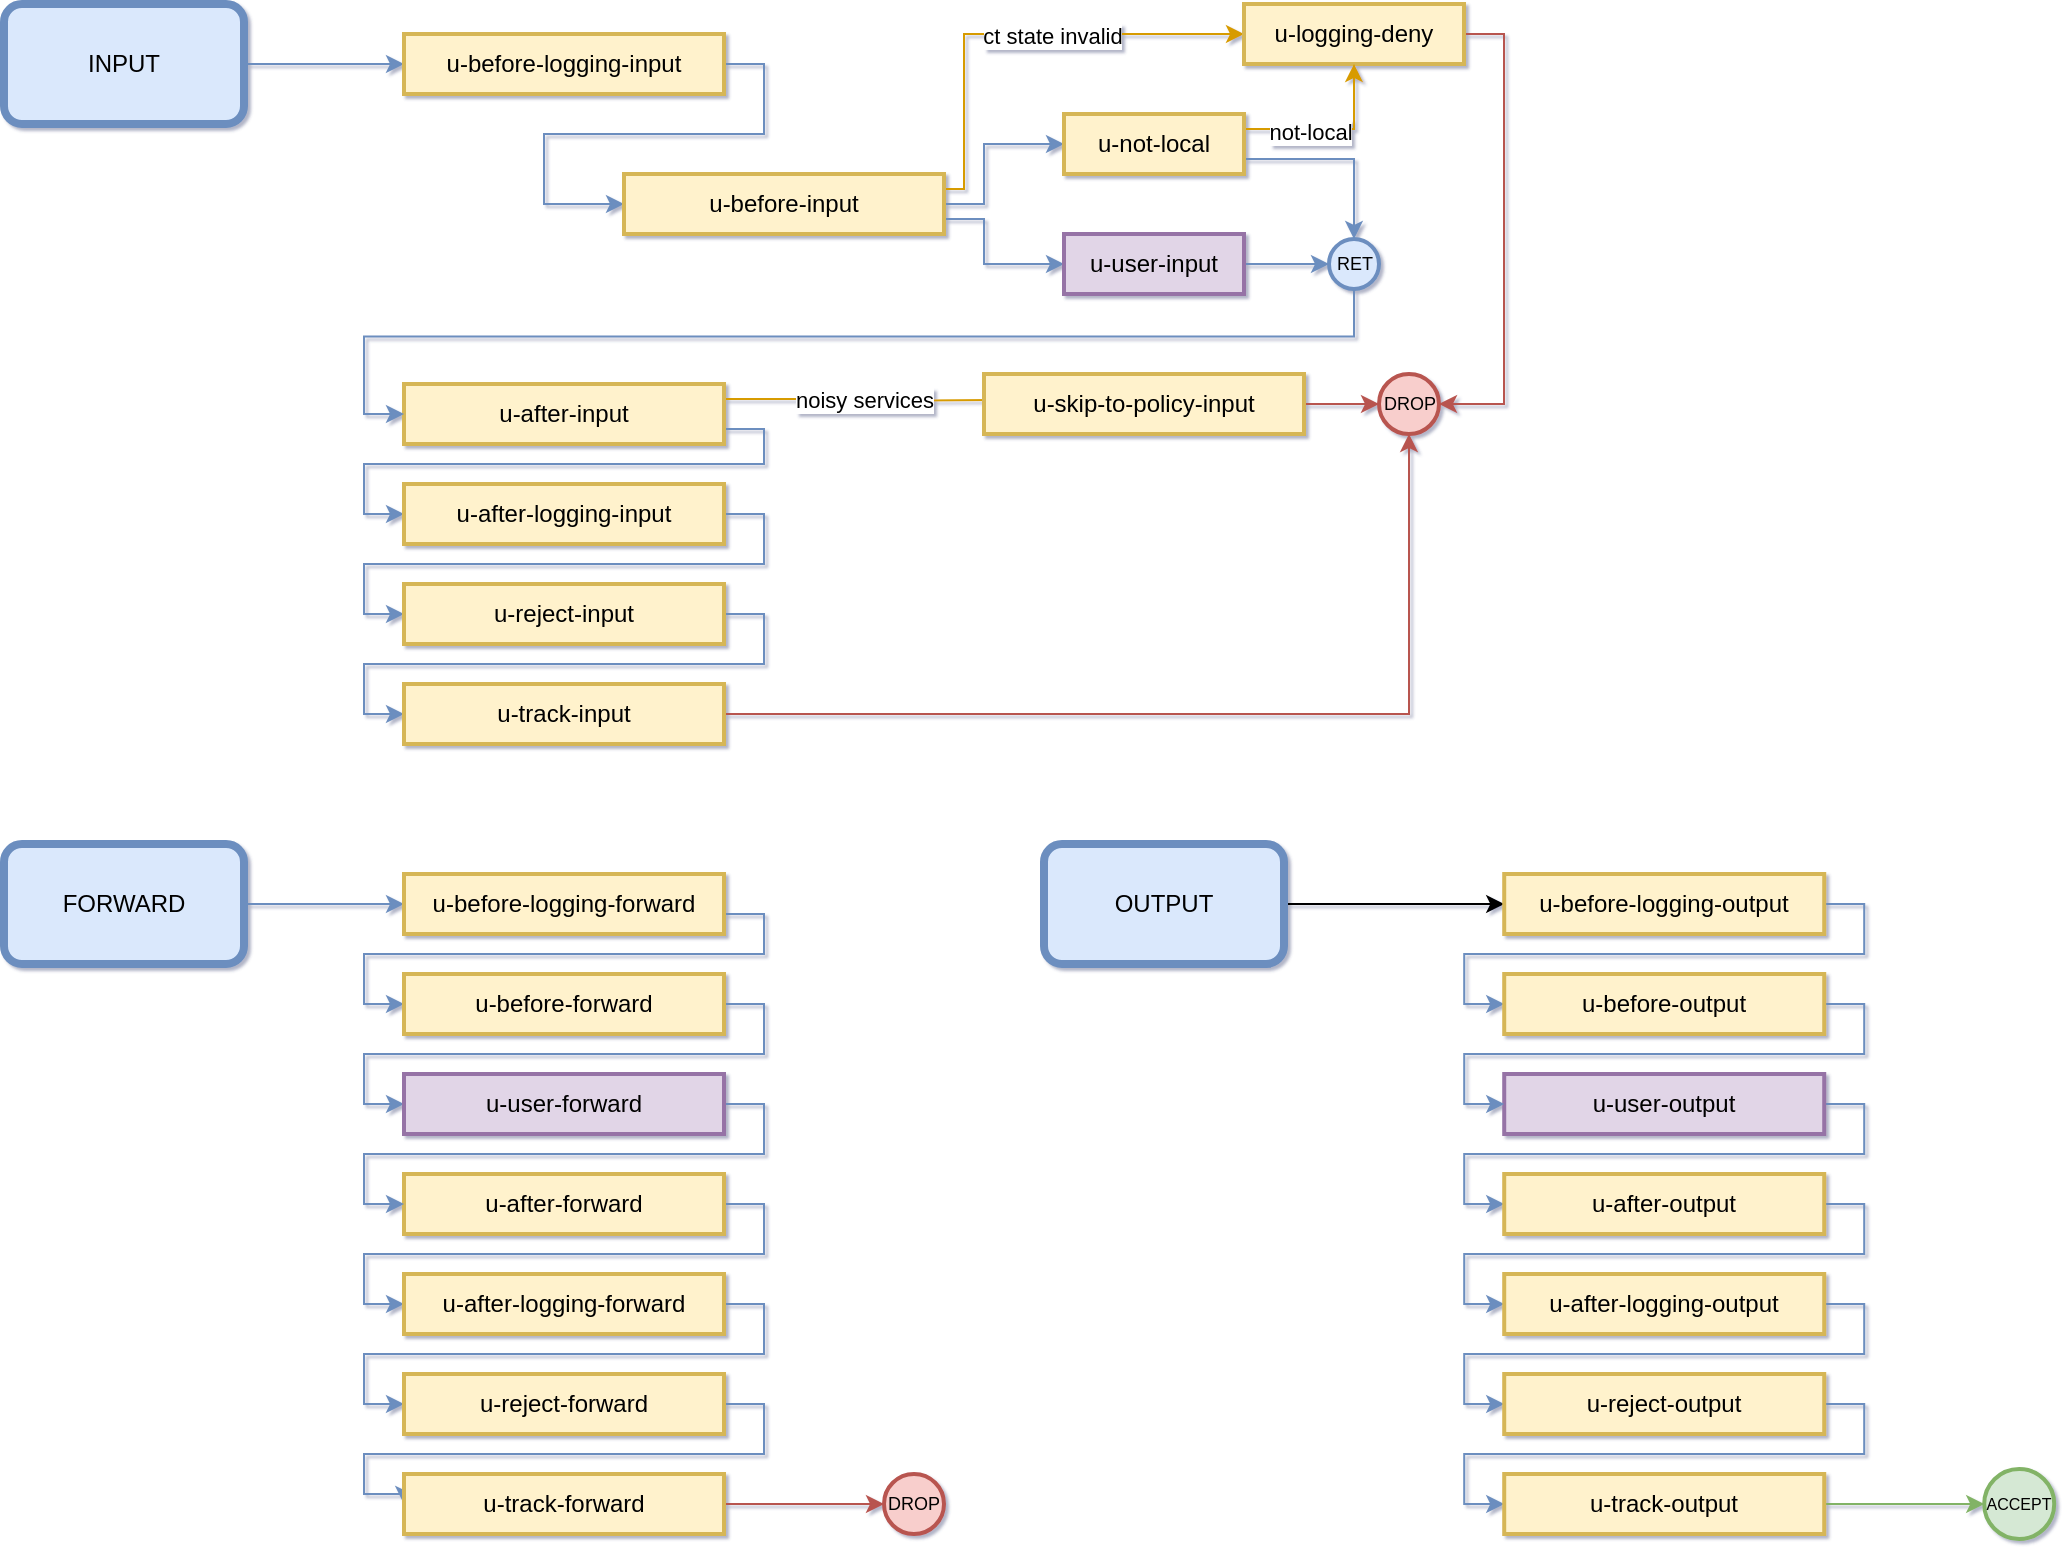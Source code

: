 <mxfile version="12.4.2" type="device" pages="1"><diagram name="Page-1" id="c7558073-3199-34d8-9f00-42111426c3f3"><mxGraphModel dx="1092" dy="989" grid="1" gridSize="10" guides="1" tooltips="1" connect="1" arrows="1" fold="1" page="1" pageScale="1" pageWidth="1654" pageHeight="1169" background="#ffffff" math="0" shadow="1"><root><mxCell id="0"/><mxCell id="1" parent="0"/><mxCell id="Vr9JpfANNutJ7T_xAA2R-115" style="edgeStyle=orthogonalEdgeStyle;rounded=0;orthogonalLoop=1;jettySize=auto;html=1;exitX=1;exitY=0.5;exitDx=0;exitDy=0;entryX=0;entryY=0.5;entryDx=0;entryDy=0;fillColor=#dae8fc;strokeColor=#6c8ebf;" parent="1" source="Vr9JpfANNutJ7T_xAA2R-98" target="Vr9JpfANNutJ7T_xAA2R-102" edge="1"><mxGeometry relative="1" as="geometry"/></mxCell><mxCell id="Vr9JpfANNutJ7T_xAA2R-98" value="INPUT" style="rounded=1;whiteSpace=wrap;html=1;strokeWidth=4;fillColor=#dae8fc;strokeColor=#6c8ebf;" parent="1" vertex="1"><mxGeometry x="80" y="35" width="120" height="60" as="geometry"/></mxCell><mxCell id="Vr9JpfANNutJ7T_xAA2R-160" style="edgeStyle=orthogonalEdgeStyle;rounded=0;orthogonalLoop=1;jettySize=auto;html=1;exitX=1;exitY=0.5;exitDx=0;exitDy=0;entryX=0;entryY=0.5;entryDx=0;entryDy=0;fontSize=11;fillColor=#dae8fc;strokeColor=#6c8ebf;" parent="1" source="Vr9JpfANNutJ7T_xAA2R-100" target="Vr9JpfANNutJ7T_xAA2R-147" edge="1"><mxGeometry relative="1" as="geometry"/></mxCell><mxCell id="Vr9JpfANNutJ7T_xAA2R-100" value="FORWARD" style="rounded=1;whiteSpace=wrap;html=1;strokeWidth=4;fillColor=#dae8fc;strokeColor=#6c8ebf;" parent="1" vertex="1"><mxGeometry x="80" y="455" width="120" height="60" as="geometry"/></mxCell><mxCell id="Vr9JpfANNutJ7T_xAA2R-186" style="edgeStyle=orthogonalEdgeStyle;rounded=0;orthogonalLoop=1;jettySize=auto;html=1;exitX=1;exitY=0.5;exitDx=0;exitDy=0;entryX=0;entryY=0.5;entryDx=0;entryDy=0;fontSize=8;" parent="1" source="Vr9JpfANNutJ7T_xAA2R-101" target="Vr9JpfANNutJ7T_xAA2R-156" edge="1"><mxGeometry relative="1" as="geometry"/></mxCell><mxCell id="Vr9JpfANNutJ7T_xAA2R-101" value="OUTPUT" style="rounded=1;whiteSpace=wrap;html=1;strokeWidth=4;fillColor=#dae8fc;strokeColor=#6c8ebf;" parent="1" vertex="1"><mxGeometry x="600" y="455" width="120" height="60" as="geometry"/></mxCell><mxCell id="Vr9JpfANNutJ7T_xAA2R-146" style="edgeStyle=orthogonalEdgeStyle;rounded=0;orthogonalLoop=1;jettySize=auto;html=1;exitX=1;exitY=0.5;exitDx=0;exitDy=0;fontSize=11;fillColor=#dae8fc;strokeColor=#6c8ebf;entryX=0;entryY=0.5;entryDx=0;entryDy=0;" parent="1" source="Vr9JpfANNutJ7T_xAA2R-102" target="Vr9JpfANNutJ7T_xAA2R-103" edge="1"><mxGeometry relative="1" as="geometry"><mxPoint x="350" y="135" as="targetPoint"/><Array as="points"><mxPoint x="460" y="65"/><mxPoint x="460" y="100"/><mxPoint x="350" y="100"/><mxPoint x="350" y="135"/></Array></mxGeometry></mxCell><mxCell id="Vr9JpfANNutJ7T_xAA2R-102" value="u-before-logging-input" style="rounded=0;whiteSpace=wrap;html=1;strokeWidth=2;fillColor=#fff2cc;strokeColor=#d6b656;" parent="1" vertex="1"><mxGeometry x="280" y="50" width="160" height="30" as="geometry"/></mxCell><mxCell id="Vr9JpfANNutJ7T_xAA2R-121" style="edgeStyle=orthogonalEdgeStyle;rounded=0;orthogonalLoop=1;jettySize=auto;html=1;exitX=1;exitY=0.5;exitDx=0;exitDy=0;entryX=0;entryY=0.5;entryDx=0;entryDy=0;fillColor=#dae8fc;strokeColor=#6c8ebf;" parent="1" source="Vr9JpfANNutJ7T_xAA2R-103" target="Vr9JpfANNutJ7T_xAA2R-106" edge="1"><mxGeometry relative="1" as="geometry"><Array as="points"><mxPoint x="570" y="135"/><mxPoint x="570" y="105"/></Array></mxGeometry></mxCell><mxCell id="Vr9JpfANNutJ7T_xAA2R-124" style="edgeStyle=orthogonalEdgeStyle;rounded=0;orthogonalLoop=1;jettySize=auto;html=1;exitX=1;exitY=0.25;exitDx=0;exitDy=0;entryX=0;entryY=0.5;entryDx=0;entryDy=0;fontSize=11;fillColor=#ffe6cc;strokeColor=#d79b00;" parent="1" source="Vr9JpfANNutJ7T_xAA2R-103" target="Vr9JpfANNutJ7T_xAA2R-105" edge="1"><mxGeometry relative="1" as="geometry"><mxPoint x="730" y="50" as="targetPoint"/><Array as="points"><mxPoint x="560" y="128"/><mxPoint x="560" y="50"/></Array></mxGeometry></mxCell><mxCell id="Vr9JpfANNutJ7T_xAA2R-125" value="ct state invalid" style="text;html=1;align=center;verticalAlign=middle;resizable=0;points=[];;labelBackgroundColor=#ffffff;fontSize=11;" parent="Vr9JpfANNutJ7T_xAA2R-124" vertex="1" connectable="0"><mxGeometry x="0.154" y="-1" relative="1" as="geometry"><mxPoint as="offset"/></mxGeometry></mxCell><mxCell id="Vr9JpfANNutJ7T_xAA2R-129" style="edgeStyle=orthogonalEdgeStyle;rounded=0;orthogonalLoop=1;jettySize=auto;html=1;exitX=1;exitY=0.75;exitDx=0;exitDy=0;entryX=0;entryY=0.5;entryDx=0;entryDy=0;fontSize=11;fillColor=#dae8fc;strokeColor=#6c8ebf;" parent="1" source="Vr9JpfANNutJ7T_xAA2R-103" target="Vr9JpfANNutJ7T_xAA2R-107" edge="1"><mxGeometry relative="1" as="geometry"><Array as="points"><mxPoint x="570" y="143"/><mxPoint x="570" y="165"/></Array></mxGeometry></mxCell><mxCell id="Vr9JpfANNutJ7T_xAA2R-103" value="u-before-input" style="rounded=0;whiteSpace=wrap;html=1;strokeWidth=2;fillColor=#fff2cc;strokeColor=#d6b656;" parent="1" vertex="1"><mxGeometry x="390" y="120" width="160" height="30" as="geometry"/></mxCell><mxCell id="Vr9JpfANNutJ7T_xAA2R-140" value="noisy services" style="edgeStyle=orthogonalEdgeStyle;rounded=0;orthogonalLoop=1;jettySize=auto;html=1;exitX=1;exitY=0.25;exitDx=0;exitDy=0;fontSize=11;fillColor=#ffe6cc;strokeColor=#d79b00;" parent="1" source="Vr9JpfANNutJ7T_xAA2R-104" edge="1"><mxGeometry relative="1" as="geometry"><mxPoint x="580" y="233" as="targetPoint"/></mxGeometry></mxCell><mxCell id="Vr9JpfANNutJ7T_xAA2R-141" style="edgeStyle=orthogonalEdgeStyle;rounded=0;orthogonalLoop=1;jettySize=auto;html=1;exitX=1;exitY=0.75;exitDx=0;exitDy=0;entryX=0;entryY=0.5;entryDx=0;entryDy=0;fontSize=11;fillColor=#dae8fc;strokeColor=#6c8ebf;" parent="1" source="Vr9JpfANNutJ7T_xAA2R-104" target="Vr9JpfANNutJ7T_xAA2R-108" edge="1"><mxGeometry relative="1" as="geometry"><Array as="points"><mxPoint x="460" y="248"/><mxPoint x="460" y="265"/><mxPoint x="260" y="265"/><mxPoint x="260" y="290"/></Array></mxGeometry></mxCell><mxCell id="Vr9JpfANNutJ7T_xAA2R-104" value="u-after-input" style="rounded=0;whiteSpace=wrap;html=1;strokeWidth=2;fillColor=#fff2cc;strokeColor=#d6b656;" parent="1" vertex="1"><mxGeometry x="280" y="225" width="160" height="30" as="geometry"/></mxCell><mxCell id="Vr9JpfANNutJ7T_xAA2R-120" style="edgeStyle=orthogonalEdgeStyle;rounded=0;orthogonalLoop=1;jettySize=auto;html=1;entryX=1;entryY=0.5;entryDx=0;entryDy=0;fillColor=#f8cecc;strokeColor=#b85450;exitX=1;exitY=0.5;exitDx=0;exitDy=0;" parent="1" source="Vr9JpfANNutJ7T_xAA2R-105" target="Vr9JpfANNutJ7T_xAA2R-119" edge="1"><mxGeometry relative="1" as="geometry"><mxPoint x="970" y="30" as="sourcePoint"/></mxGeometry></mxCell><mxCell id="Vr9JpfANNutJ7T_xAA2R-105" value="u-logging-deny" style="rounded=0;whiteSpace=wrap;html=1;strokeWidth=2;fillColor=#fff2cc;strokeColor=#d6b656;" parent="1" vertex="1"><mxGeometry x="700" y="35" width="110" height="30" as="geometry"/></mxCell><mxCell id="Vr9JpfANNutJ7T_xAA2R-122" style="edgeStyle=orthogonalEdgeStyle;rounded=0;orthogonalLoop=1;jettySize=auto;html=1;exitX=1;exitY=0.25;exitDx=0;exitDy=0;fillColor=#ffe6cc;strokeColor=#d79b00;entryX=0.5;entryY=1;entryDx=0;entryDy=0;" parent="1" source="Vr9JpfANNutJ7T_xAA2R-106" target="Vr9JpfANNutJ7T_xAA2R-105" edge="1"><mxGeometry relative="1" as="geometry"><mxPoint x="840" y="90" as="targetPoint"/></mxGeometry></mxCell><mxCell id="Vr9JpfANNutJ7T_xAA2R-126" value="not-local&lt;br&gt;" style="text;html=1;align=center;verticalAlign=middle;resizable=0;points=[];;labelBackgroundColor=#ffffff;fontSize=11;" parent="Vr9JpfANNutJ7T_xAA2R-122" vertex="1" connectable="0"><mxGeometry x="-0.257" y="-1" relative="1" as="geometry"><mxPoint as="offset"/></mxGeometry></mxCell><mxCell id="Vr9JpfANNutJ7T_xAA2R-157" style="edgeStyle=orthogonalEdgeStyle;rounded=0;orthogonalLoop=1;jettySize=auto;html=1;exitX=1;exitY=0.75;exitDx=0;exitDy=0;entryX=0.5;entryY=0;entryDx=0;entryDy=0;fontSize=11;fillColor=#dae8fc;strokeColor=#6c8ebf;" parent="1" source="Vr9JpfANNutJ7T_xAA2R-106" target="Vr9JpfANNutJ7T_xAA2R-131" edge="1"><mxGeometry relative="1" as="geometry"/></mxCell><mxCell id="Vr9JpfANNutJ7T_xAA2R-106" value="u-not-local" style="rounded=0;whiteSpace=wrap;html=1;strokeWidth=2;fillColor=#fff2cc;strokeColor=#d6b656;" parent="1" vertex="1"><mxGeometry x="610" y="90" width="90" height="30" as="geometry"/></mxCell><mxCell id="Vr9JpfANNutJ7T_xAA2R-158" style="edgeStyle=orthogonalEdgeStyle;rounded=0;orthogonalLoop=1;jettySize=auto;html=1;exitX=1;exitY=0.5;exitDx=0;exitDy=0;entryX=0;entryY=0.5;entryDx=0;entryDy=0;fontSize=11;fillColor=#dae8fc;strokeColor=#6c8ebf;" parent="1" source="Vr9JpfANNutJ7T_xAA2R-107" target="Vr9JpfANNutJ7T_xAA2R-131" edge="1"><mxGeometry relative="1" as="geometry"/></mxCell><mxCell id="Vr9JpfANNutJ7T_xAA2R-107" value="u-user-input" style="rounded=0;whiteSpace=wrap;html=1;strokeWidth=2;fillColor=#e1d5e7;strokeColor=#9673a6;" parent="1" vertex="1"><mxGeometry x="610" y="150" width="90" height="30" as="geometry"/></mxCell><mxCell id="Vr9JpfANNutJ7T_xAA2R-143" style="edgeStyle=orthogonalEdgeStyle;rounded=0;orthogonalLoop=1;jettySize=auto;html=1;exitX=1;exitY=0.5;exitDx=0;exitDy=0;entryX=0;entryY=0.5;entryDx=0;entryDy=0;fontSize=11;fillColor=#dae8fc;strokeColor=#6c8ebf;" parent="1" source="Vr9JpfANNutJ7T_xAA2R-108" target="Vr9JpfANNutJ7T_xAA2R-109" edge="1"><mxGeometry relative="1" as="geometry"><Array as="points"><mxPoint x="460" y="290"/><mxPoint x="460" y="315"/><mxPoint x="260" y="315"/><mxPoint x="260" y="340"/></Array></mxGeometry></mxCell><mxCell id="Vr9JpfANNutJ7T_xAA2R-108" value="u-after-logging-input" style="rounded=0;whiteSpace=wrap;html=1;strokeWidth=2;fillColor=#fff2cc;strokeColor=#d6b656;" parent="1" vertex="1"><mxGeometry x="280" y="275" width="160" height="30" as="geometry"/></mxCell><mxCell id="Vr9JpfANNutJ7T_xAA2R-144" style="edgeStyle=orthogonalEdgeStyle;rounded=0;orthogonalLoop=1;jettySize=auto;html=1;exitX=1;exitY=0.5;exitDx=0;exitDy=0;entryX=0;entryY=0.5;entryDx=0;entryDy=0;fontSize=11;fillColor=#dae8fc;strokeColor=#6c8ebf;" parent="1" source="Vr9JpfANNutJ7T_xAA2R-109" target="Vr9JpfANNutJ7T_xAA2R-110" edge="1"><mxGeometry relative="1" as="geometry"><Array as="points"><mxPoint x="460" y="340"/><mxPoint x="460" y="365"/><mxPoint x="260" y="365"/><mxPoint x="260" y="390"/></Array></mxGeometry></mxCell><mxCell id="Vr9JpfANNutJ7T_xAA2R-109" value="u-reject-input" style="rounded=0;whiteSpace=wrap;html=1;strokeWidth=2;fillColor=#fff2cc;strokeColor=#d6b656;" parent="1" vertex="1"><mxGeometry x="280" y="325" width="160" height="30" as="geometry"/></mxCell><mxCell id="Vr9JpfANNutJ7T_xAA2R-145" style="edgeStyle=orthogonalEdgeStyle;rounded=0;orthogonalLoop=1;jettySize=auto;html=1;exitX=1;exitY=0.5;exitDx=0;exitDy=0;entryX=0.5;entryY=1;entryDx=0;entryDy=0;fontSize=11;fillColor=#f8cecc;strokeColor=#b85450;" parent="1" source="Vr9JpfANNutJ7T_xAA2R-110" target="Vr9JpfANNutJ7T_xAA2R-119" edge="1"><mxGeometry relative="1" as="geometry"/></mxCell><mxCell id="Vr9JpfANNutJ7T_xAA2R-110" value="u-track-input" style="rounded=0;whiteSpace=wrap;html=1;strokeWidth=2;fillColor=#fff2cc;strokeColor=#d6b656;" parent="1" vertex="1"><mxGeometry x="280" y="375" width="160" height="30" as="geometry"/></mxCell><mxCell id="Vr9JpfANNutJ7T_xAA2R-119" value="DROP" style="ellipse;whiteSpace=wrap;html=1;strokeWidth=2;fillColor=#f8cecc;strokeColor=#b85450;fontSize=9;" parent="1" vertex="1"><mxGeometry x="767.5" y="220" width="30" height="30" as="geometry"/></mxCell><mxCell id="Vr9JpfANNutJ7T_xAA2R-159" style="edgeStyle=orthogonalEdgeStyle;rounded=0;orthogonalLoop=1;jettySize=auto;html=1;exitX=0.5;exitY=1;exitDx=0;exitDy=0;entryX=0;entryY=0.5;entryDx=0;entryDy=0;fontSize=11;fillColor=#dae8fc;strokeColor=#6c8ebf;" parent="1" source="Vr9JpfANNutJ7T_xAA2R-131" target="Vr9JpfANNutJ7T_xAA2R-104" edge="1"><mxGeometry relative="1" as="geometry"/></mxCell><mxCell id="Vr9JpfANNutJ7T_xAA2R-131" value="RET" style="ellipse;whiteSpace=wrap;html=1;strokeWidth=2;fillColor=#dae8fc;strokeColor=#6c8ebf;fontSize=9;" parent="1" vertex="1"><mxGeometry x="742.5" y="152.5" width="25" height="25" as="geometry"/></mxCell><mxCell id="Vr9JpfANNutJ7T_xAA2R-138" style="edgeStyle=orthogonalEdgeStyle;rounded=0;orthogonalLoop=1;jettySize=auto;html=1;exitX=1;exitY=0.5;exitDx=0;exitDy=0;entryX=0;entryY=0.5;entryDx=0;entryDy=0;fontSize=11;fillColor=#f8cecc;strokeColor=#b85450;" parent="1" source="Vr9JpfANNutJ7T_xAA2R-136" target="Vr9JpfANNutJ7T_xAA2R-119" edge="1"><mxGeometry relative="1" as="geometry"/></mxCell><mxCell id="Vr9JpfANNutJ7T_xAA2R-136" value="u-skip-to-policy-input" style="rounded=0;whiteSpace=wrap;html=1;strokeWidth=2;fillColor=#fff2cc;strokeColor=#d6b656;" parent="1" vertex="1"><mxGeometry x="570" y="220" width="160" height="30" as="geometry"/></mxCell><mxCell id="Vr9JpfANNutJ7T_xAA2R-161" style="edgeStyle=orthogonalEdgeStyle;rounded=0;orthogonalLoop=1;jettySize=auto;html=1;exitX=1;exitY=0.5;exitDx=0;exitDy=0;entryX=0;entryY=0.5;entryDx=0;entryDy=0;fontSize=11;fillColor=#dae8fc;strokeColor=#6c8ebf;" parent="1" source="Vr9JpfANNutJ7T_xAA2R-147" target="Vr9JpfANNutJ7T_xAA2R-148" edge="1"><mxGeometry relative="1" as="geometry"><Array as="points"><mxPoint x="440" y="490"/><mxPoint x="460" y="490"/><mxPoint x="460" y="510"/><mxPoint x="260" y="510"/><mxPoint x="260" y="535"/></Array></mxGeometry></mxCell><mxCell id="Vr9JpfANNutJ7T_xAA2R-147" value="u-before-logging-forward" style="rounded=0;whiteSpace=wrap;html=1;strokeWidth=2;fillColor=#fff2cc;strokeColor=#d6b656;" parent="1" vertex="1"><mxGeometry x="280" y="470" width="160" height="30" as="geometry"/></mxCell><mxCell id="Vr9JpfANNutJ7T_xAA2R-162" style="edgeStyle=orthogonalEdgeStyle;rounded=0;orthogonalLoop=1;jettySize=auto;html=1;exitX=1;exitY=0.5;exitDx=0;exitDy=0;entryX=0;entryY=0.5;entryDx=0;entryDy=0;fontSize=11;fillColor=#dae8fc;strokeColor=#6c8ebf;" parent="1" source="Vr9JpfANNutJ7T_xAA2R-148" target="Vr9JpfANNutJ7T_xAA2R-154" edge="1"><mxGeometry relative="1" as="geometry"><Array as="points"><mxPoint x="460" y="535"/><mxPoint x="460" y="560"/><mxPoint x="260" y="560"/><mxPoint x="260" y="585"/></Array></mxGeometry></mxCell><mxCell id="Vr9JpfANNutJ7T_xAA2R-148" value="u-before-forward" style="rounded=0;whiteSpace=wrap;html=1;strokeWidth=2;fillColor=#fff2cc;strokeColor=#d6b656;" parent="1" vertex="1"><mxGeometry x="280" y="520" width="160" height="30" as="geometry"/></mxCell><mxCell id="Vr9JpfANNutJ7T_xAA2R-164" style="edgeStyle=orthogonalEdgeStyle;rounded=0;orthogonalLoop=1;jettySize=auto;html=1;exitX=1;exitY=0.5;exitDx=0;exitDy=0;entryX=0;entryY=0.5;entryDx=0;entryDy=0;fontSize=11;fillColor=#dae8fc;strokeColor=#6c8ebf;" parent="1" source="Vr9JpfANNutJ7T_xAA2R-149" target="Vr9JpfANNutJ7T_xAA2R-150" edge="1"><mxGeometry relative="1" as="geometry"><Array as="points"><mxPoint x="460" y="635"/><mxPoint x="460" y="660"/><mxPoint x="260" y="660"/><mxPoint x="260" y="685"/></Array></mxGeometry></mxCell><mxCell id="Vr9JpfANNutJ7T_xAA2R-149" value="u-after-forward" style="rounded=0;whiteSpace=wrap;html=1;strokeWidth=2;fillColor=#fff2cc;strokeColor=#d6b656;" parent="1" vertex="1"><mxGeometry x="280" y="620" width="160" height="30" as="geometry"/></mxCell><mxCell id="Vr9JpfANNutJ7T_xAA2R-165" style="edgeStyle=orthogonalEdgeStyle;rounded=0;orthogonalLoop=1;jettySize=auto;html=1;exitX=1;exitY=0.5;exitDx=0;exitDy=0;entryX=0;entryY=0.5;entryDx=0;entryDy=0;fontSize=11;fillColor=#dae8fc;strokeColor=#6c8ebf;" parent="1" source="Vr9JpfANNutJ7T_xAA2R-150" target="Vr9JpfANNutJ7T_xAA2R-151" edge="1"><mxGeometry relative="1" as="geometry"><Array as="points"><mxPoint x="460" y="685"/><mxPoint x="460" y="710"/><mxPoint x="260" y="710"/><mxPoint x="260" y="735"/></Array></mxGeometry></mxCell><mxCell id="Vr9JpfANNutJ7T_xAA2R-150" value="u-after-logging-forward" style="rounded=0;whiteSpace=wrap;html=1;strokeWidth=2;fillColor=#fff2cc;strokeColor=#d6b656;" parent="1" vertex="1"><mxGeometry x="280" y="670" width="160" height="30" as="geometry"/></mxCell><mxCell id="Vr9JpfANNutJ7T_xAA2R-166" style="edgeStyle=orthogonalEdgeStyle;rounded=0;orthogonalLoop=1;jettySize=auto;html=1;exitX=1;exitY=0.5;exitDx=0;exitDy=0;entryX=0;entryY=0.5;entryDx=0;entryDy=0;fontSize=11;fillColor=#dae8fc;strokeColor=#6c8ebf;" parent="1" source="Vr9JpfANNutJ7T_xAA2R-151" target="Vr9JpfANNutJ7T_xAA2R-152" edge="1"><mxGeometry relative="1" as="geometry"><Array as="points"><mxPoint x="460" y="735"/><mxPoint x="460" y="760"/><mxPoint x="260" y="760"/><mxPoint x="260" y="780"/></Array></mxGeometry></mxCell><mxCell id="Vr9JpfANNutJ7T_xAA2R-151" value="u-reject-forward" style="rounded=0;whiteSpace=wrap;html=1;strokeWidth=2;fillColor=#fff2cc;strokeColor=#d6b656;" parent="1" vertex="1"><mxGeometry x="280" y="720" width="160" height="30" as="geometry"/></mxCell><mxCell id="Vr9JpfANNutJ7T_xAA2R-168" style="edgeStyle=orthogonalEdgeStyle;rounded=0;orthogonalLoop=1;jettySize=auto;html=1;exitX=1;exitY=0.5;exitDx=0;exitDy=0;entryX=0;entryY=0.5;entryDx=0;entryDy=0;fontSize=9;fillColor=#f8cecc;strokeColor=#b85450;" parent="1" source="Vr9JpfANNutJ7T_xAA2R-152" target="Vr9JpfANNutJ7T_xAA2R-167" edge="1"><mxGeometry relative="1" as="geometry"/></mxCell><mxCell id="Vr9JpfANNutJ7T_xAA2R-152" value="u-track-forward" style="rounded=0;whiteSpace=wrap;html=1;strokeWidth=2;fillColor=#fff2cc;strokeColor=#d6b656;" parent="1" vertex="1"><mxGeometry x="280" y="770" width="160" height="30" as="geometry"/></mxCell><mxCell id="Vr9JpfANNutJ7T_xAA2R-163" style="edgeStyle=orthogonalEdgeStyle;rounded=0;orthogonalLoop=1;jettySize=auto;html=1;exitX=1;exitY=0.5;exitDx=0;exitDy=0;entryX=0;entryY=0.5;entryDx=0;entryDy=0;fontSize=11;fillColor=#dae8fc;strokeColor=#6c8ebf;" parent="1" source="Vr9JpfANNutJ7T_xAA2R-154" target="Vr9JpfANNutJ7T_xAA2R-149" edge="1"><mxGeometry relative="1" as="geometry"><Array as="points"><mxPoint x="460" y="585"/><mxPoint x="460" y="610"/><mxPoint x="260" y="610"/><mxPoint x="260" y="635"/></Array></mxGeometry></mxCell><mxCell id="Vr9JpfANNutJ7T_xAA2R-154" value="u-user-forward" style="rounded=0;whiteSpace=wrap;html=1;strokeWidth=2;fillColor=#e1d5e7;strokeColor=#9673a6;" parent="1" vertex="1"><mxGeometry x="280" y="570" width="160" height="30" as="geometry"/></mxCell><mxCell id="Vr9JpfANNutJ7T_xAA2R-182" style="edgeStyle=orthogonalEdgeStyle;rounded=0;orthogonalLoop=1;jettySize=auto;html=1;exitX=1;exitY=0.5;exitDx=0;exitDy=0;entryX=0;entryY=0.5;entryDx=0;entryDy=0;fontSize=9;fillColor=#dae8fc;strokeColor=#6c8ebf;" parent="1" source="Vr9JpfANNutJ7T_xAA2R-155" target="Vr9JpfANNutJ7T_xAA2R-170" edge="1"><mxGeometry relative="1" as="geometry"><Array as="points"><mxPoint x="1010.11" y="585"/><mxPoint x="1010.11" y="610"/><mxPoint x="810.11" y="610"/><mxPoint x="810.11" y="635"/></Array></mxGeometry></mxCell><mxCell id="Vr9JpfANNutJ7T_xAA2R-155" value="u-user-output" style="rounded=0;whiteSpace=wrap;html=1;strokeWidth=2;fillColor=#e1d5e7;strokeColor=#9673a6;align=center;" parent="1" vertex="1"><mxGeometry x="830.11" y="570" width="160" height="30" as="geometry"/></mxCell><mxCell id="Vr9JpfANNutJ7T_xAA2R-176" style="edgeStyle=orthogonalEdgeStyle;rounded=0;orthogonalLoop=1;jettySize=auto;html=1;exitX=1;exitY=0.5;exitDx=0;exitDy=0;entryX=0;entryY=0.5;entryDx=0;entryDy=0;fontSize=9;fillColor=#dae8fc;strokeColor=#6c8ebf;" parent="1" source="Vr9JpfANNutJ7T_xAA2R-156" target="Vr9JpfANNutJ7T_xAA2R-169" edge="1"><mxGeometry relative="1" as="geometry"><Array as="points"><mxPoint x="1010.11" y="485"/><mxPoint x="1010.11" y="510"/><mxPoint x="810.11" y="510"/><mxPoint x="810.11" y="535"/></Array></mxGeometry></mxCell><mxCell id="Vr9JpfANNutJ7T_xAA2R-156" value="u-before-logging-output" style="rounded=0;whiteSpace=wrap;html=1;strokeWidth=2;fillColor=#fff2cc;strokeColor=#d6b656;align=center;" parent="1" vertex="1"><mxGeometry x="830.11" y="470" width="160" height="30" as="geometry"/></mxCell><mxCell id="Vr9JpfANNutJ7T_xAA2R-167" value="DROP" style="ellipse;whiteSpace=wrap;html=1;strokeWidth=2;fillColor=#f8cecc;strokeColor=#b85450;fontSize=9;" parent="1" vertex="1"><mxGeometry x="520" y="770" width="30" height="30" as="geometry"/></mxCell><mxCell id="Vr9JpfANNutJ7T_xAA2R-181" style="edgeStyle=orthogonalEdgeStyle;rounded=0;orthogonalLoop=1;jettySize=auto;html=1;exitX=1;exitY=0.5;exitDx=0;exitDy=0;entryX=0;entryY=0.5;entryDx=0;entryDy=0;fontSize=9;fillColor=#dae8fc;strokeColor=#6c8ebf;" parent="1" source="Vr9JpfANNutJ7T_xAA2R-169" target="Vr9JpfANNutJ7T_xAA2R-155" edge="1"><mxGeometry relative="1" as="geometry"><Array as="points"><mxPoint x="1010.11" y="535"/><mxPoint x="1010.11" y="560"/><mxPoint x="810.11" y="560"/><mxPoint x="810.11" y="585"/></Array></mxGeometry></mxCell><mxCell id="Vr9JpfANNutJ7T_xAA2R-169" value="u-before-output" style="rounded=0;whiteSpace=wrap;html=1;strokeWidth=2;fillColor=#fff2cc;strokeColor=#d6b656;align=center;" parent="1" vertex="1"><mxGeometry x="830.11" y="520" width="160" height="30" as="geometry"/></mxCell><mxCell id="Vr9JpfANNutJ7T_xAA2R-178" style="edgeStyle=orthogonalEdgeStyle;rounded=0;orthogonalLoop=1;jettySize=auto;html=1;exitX=1;exitY=0.5;exitDx=0;exitDy=0;entryX=0;entryY=0.5;entryDx=0;entryDy=0;fontSize=9;fillColor=#dae8fc;strokeColor=#6c8ebf;" parent="1" source="Vr9JpfANNutJ7T_xAA2R-170" target="Vr9JpfANNutJ7T_xAA2R-171" edge="1"><mxGeometry relative="1" as="geometry"><Array as="points"><mxPoint x="1010.11" y="635"/><mxPoint x="1010.11" y="660"/><mxPoint x="810.11" y="660"/><mxPoint x="810.11" y="685"/></Array></mxGeometry></mxCell><mxCell id="Vr9JpfANNutJ7T_xAA2R-170" value="u-after-output" style="rounded=0;whiteSpace=wrap;html=1;strokeWidth=2;fillColor=#fff2cc;strokeColor=#d6b656;align=center;" parent="1" vertex="1"><mxGeometry x="830.11" y="620" width="160" height="30" as="geometry"/></mxCell><mxCell id="Vr9JpfANNutJ7T_xAA2R-179" style="edgeStyle=orthogonalEdgeStyle;rounded=0;orthogonalLoop=1;jettySize=auto;html=1;exitX=1;exitY=0.5;exitDx=0;exitDy=0;entryX=0;entryY=0.5;entryDx=0;entryDy=0;fontSize=9;fillColor=#dae8fc;strokeColor=#6c8ebf;" parent="1" source="Vr9JpfANNutJ7T_xAA2R-171" target="Vr9JpfANNutJ7T_xAA2R-172" edge="1"><mxGeometry relative="1" as="geometry"><Array as="points"><mxPoint x="1010.11" y="685"/><mxPoint x="1010.11" y="710"/><mxPoint x="810.11" y="710"/><mxPoint x="810.11" y="735"/></Array></mxGeometry></mxCell><mxCell id="Vr9JpfANNutJ7T_xAA2R-171" value="u-after-logging-output" style="rounded=0;whiteSpace=wrap;html=1;strokeWidth=2;fillColor=#fff2cc;strokeColor=#d6b656;align=center;" parent="1" vertex="1"><mxGeometry x="830.11" y="670" width="160" height="30" as="geometry"/></mxCell><mxCell id="Vr9JpfANNutJ7T_xAA2R-180" style="edgeStyle=orthogonalEdgeStyle;rounded=0;orthogonalLoop=1;jettySize=auto;html=1;exitX=1;exitY=0.5;exitDx=0;exitDy=0;entryX=0;entryY=0.5;entryDx=0;entryDy=0;fontSize=9;fillColor=#dae8fc;strokeColor=#6c8ebf;" parent="1" source="Vr9JpfANNutJ7T_xAA2R-172" target="Vr9JpfANNutJ7T_xAA2R-173" edge="1"><mxGeometry relative="1" as="geometry"><Array as="points"><mxPoint x="1010.11" y="735"/><mxPoint x="1010.11" y="760"/><mxPoint x="810.11" y="760"/><mxPoint x="810.11" y="785"/></Array></mxGeometry></mxCell><mxCell id="Vr9JpfANNutJ7T_xAA2R-172" value="u-reject-output" style="rounded=0;whiteSpace=wrap;html=1;strokeWidth=2;fillColor=#fff2cc;strokeColor=#d6b656;align=center;" parent="1" vertex="1"><mxGeometry x="830.11" y="720" width="160" height="30" as="geometry"/></mxCell><mxCell id="Vr9JpfANNutJ7T_xAA2R-184" style="edgeStyle=orthogonalEdgeStyle;rounded=0;orthogonalLoop=1;jettySize=auto;html=1;exitX=1;exitY=0.5;exitDx=0;exitDy=0;entryX=0;entryY=0.5;entryDx=0;entryDy=0;fontSize=9;fillColor=#d5e8d4;strokeColor=#82b366;" parent="1" source="Vr9JpfANNutJ7T_xAA2R-173" target="Vr9JpfANNutJ7T_xAA2R-183" edge="1"><mxGeometry relative="1" as="geometry"/></mxCell><mxCell id="Vr9JpfANNutJ7T_xAA2R-173" value="u-track-output" style="rounded=0;whiteSpace=wrap;html=1;strokeWidth=2;fillColor=#fff2cc;strokeColor=#d6b656;align=center;" parent="1" vertex="1"><mxGeometry x="830.11" y="770" width="160" height="30" as="geometry"/></mxCell><mxCell id="Vr9JpfANNutJ7T_xAA2R-183" value="ACCEPT" style="ellipse;whiteSpace=wrap;html=1;strokeWidth=2;fillColor=#d5e8d4;strokeColor=#82b366;fontSize=8;" parent="1" vertex="1"><mxGeometry x="1070.11" y="767.5" width="35" height="35" as="geometry"/></mxCell></root></mxGraphModel></diagram></mxfile>